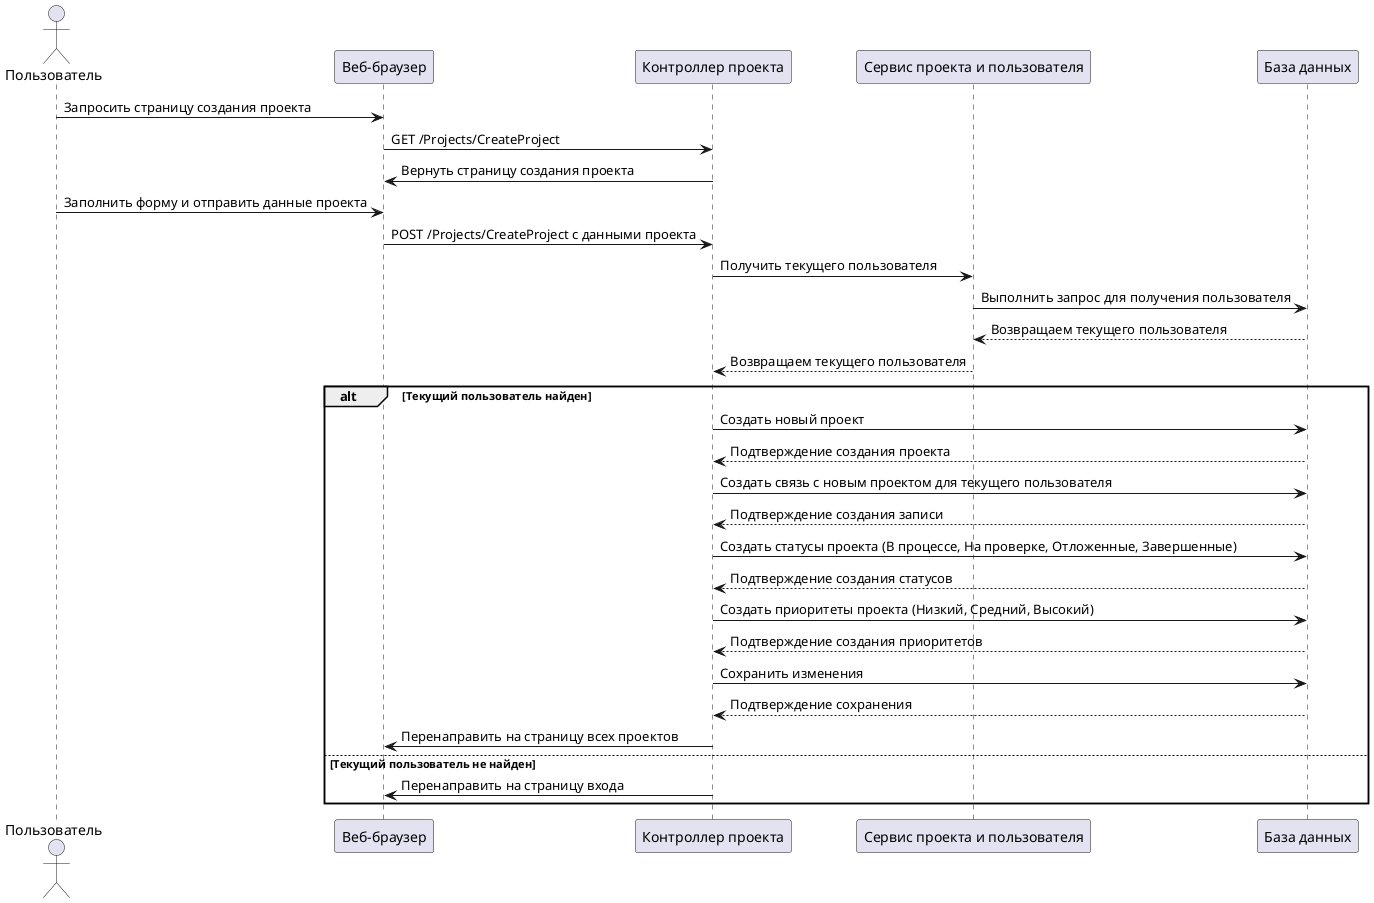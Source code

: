 @startuml CreateProject
actor Пользователь as User
participant "Веб-браузер" as Browser
participant "Контроллер проекта" as PC
participant "Сервис проекта и пользователя" as UPS
participant "База данных" as DB

User -> Browser: Запросить страницу создания проекта
Browser -> PC: GET /Projects/CreateProject
PC -> Browser: Вернуть страницу создания проекта

User -> Browser: Заполнить форму и отправить данные проекта
Browser -> PC: POST /Projects/CreateProject с данными проекта

PC -> UPS: Получить текущего пользователя
UPS -> DB: Выполнить запрос для получения пользователя
DB --> UPS: Возвращаем текущего пользователя
UPS --> PC: Возвращаем текущего пользователя

alt Текущий пользователь найден
    PC -> DB: Создать новый проект
    DB --> PC: Подтверждение создания проекта

    PC -> DB: Создать связь с новым проектом для текущего пользователя
    DB --> PC: Подтверждение создания записи

    PC -> DB: Создать статусы проекта (В процессе, На проверке, Отложенные, Завершенные)
    DB --> PC: Подтверждение создания статусов

    PC -> DB: Создать приоритеты проекта (Низкий, Средний, Высокий)
    DB --> PC: Подтверждение создания приоритетов

    PC -> DB: Сохранить изменения
    DB --> PC: Подтверждение сохранения

    PC -> Browser: Перенаправить на страницу всех проектов
else Текущий пользователь не найден
    PC -> Browser: Перенаправить на страницу входа
end
@enduml